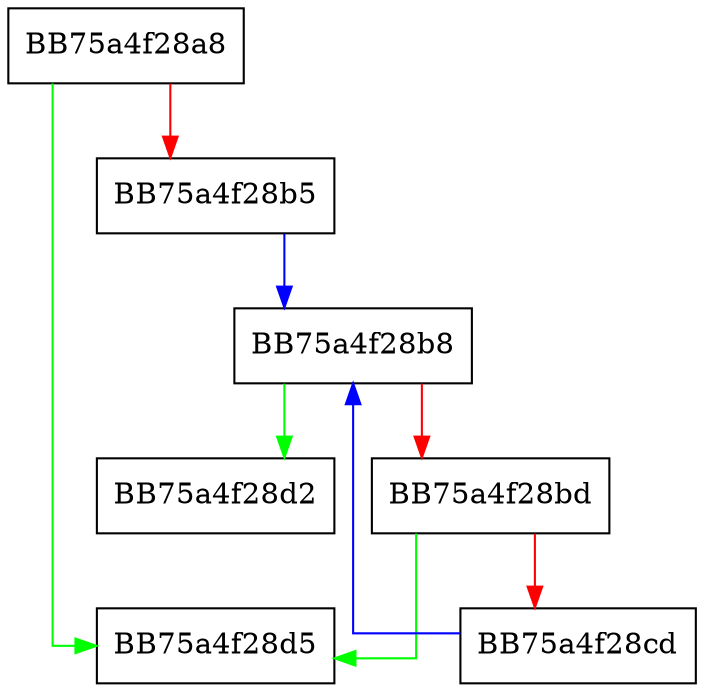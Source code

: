 digraph BeginsWith {
  node [shape="box"];
  graph [splines=ortho];
  BB75a4f28a8 -> BB75a4f28d5 [color="green"];
  BB75a4f28a8 -> BB75a4f28b5 [color="red"];
  BB75a4f28b5 -> BB75a4f28b8 [color="blue"];
  BB75a4f28b8 -> BB75a4f28d2 [color="green"];
  BB75a4f28b8 -> BB75a4f28bd [color="red"];
  BB75a4f28bd -> BB75a4f28d5 [color="green"];
  BB75a4f28bd -> BB75a4f28cd [color="red"];
  BB75a4f28cd -> BB75a4f28b8 [color="blue"];
}